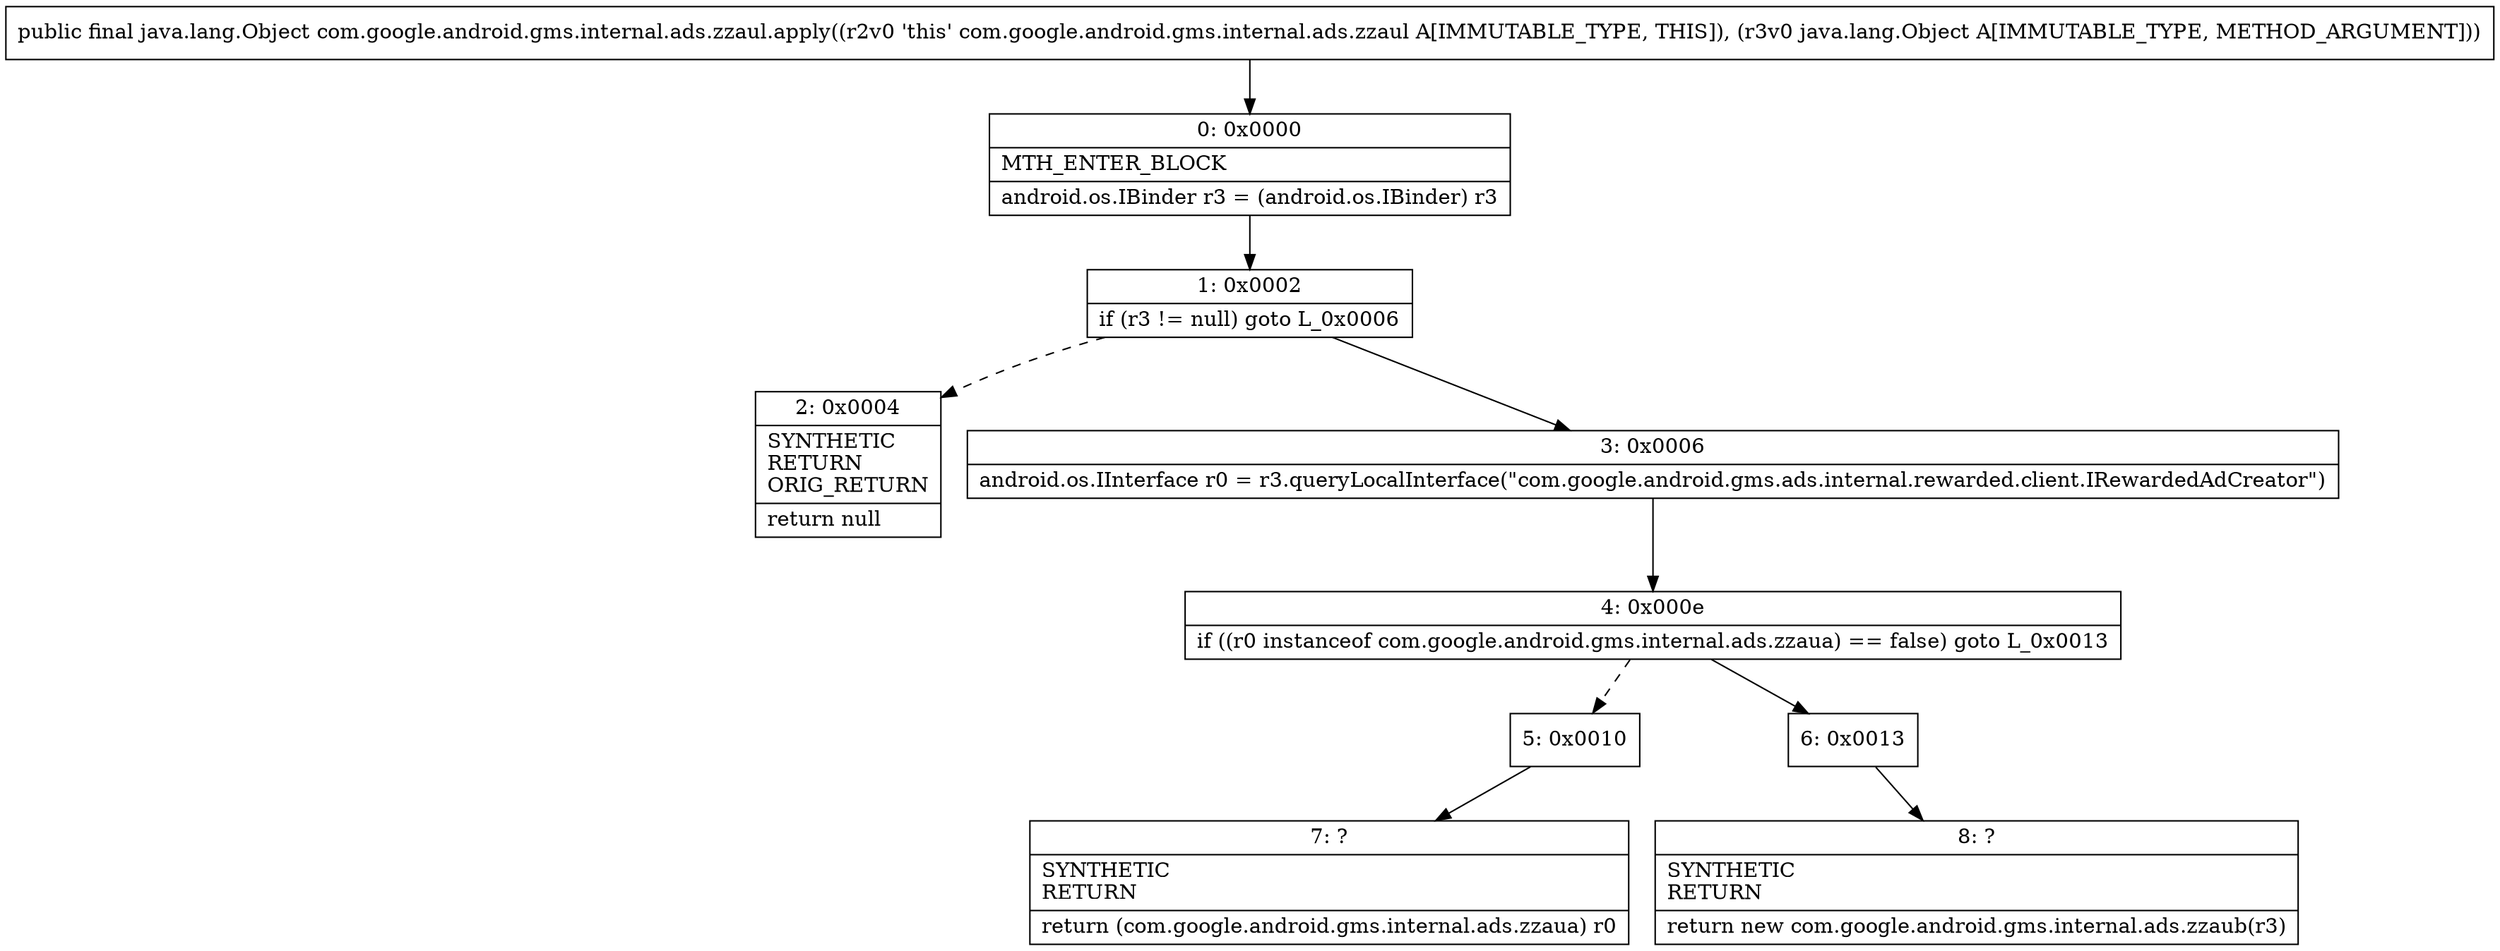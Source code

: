 digraph "CFG forcom.google.android.gms.internal.ads.zzaul.apply(Ljava\/lang\/Object;)Ljava\/lang\/Object;" {
Node_0 [shape=record,label="{0\:\ 0x0000|MTH_ENTER_BLOCK\l|android.os.IBinder r3 = (android.os.IBinder) r3\l}"];
Node_1 [shape=record,label="{1\:\ 0x0002|if (r3 != null) goto L_0x0006\l}"];
Node_2 [shape=record,label="{2\:\ 0x0004|SYNTHETIC\lRETURN\lORIG_RETURN\l|return null\l}"];
Node_3 [shape=record,label="{3\:\ 0x0006|android.os.IInterface r0 = r3.queryLocalInterface(\"com.google.android.gms.ads.internal.rewarded.client.IRewardedAdCreator\")\l}"];
Node_4 [shape=record,label="{4\:\ 0x000e|if ((r0 instanceof com.google.android.gms.internal.ads.zzaua) == false) goto L_0x0013\l}"];
Node_5 [shape=record,label="{5\:\ 0x0010}"];
Node_6 [shape=record,label="{6\:\ 0x0013}"];
Node_7 [shape=record,label="{7\:\ ?|SYNTHETIC\lRETURN\l|return (com.google.android.gms.internal.ads.zzaua) r0\l}"];
Node_8 [shape=record,label="{8\:\ ?|SYNTHETIC\lRETURN\l|return new com.google.android.gms.internal.ads.zzaub(r3)\l}"];
MethodNode[shape=record,label="{public final java.lang.Object com.google.android.gms.internal.ads.zzaul.apply((r2v0 'this' com.google.android.gms.internal.ads.zzaul A[IMMUTABLE_TYPE, THIS]), (r3v0 java.lang.Object A[IMMUTABLE_TYPE, METHOD_ARGUMENT])) }"];
MethodNode -> Node_0;
Node_0 -> Node_1;
Node_1 -> Node_2[style=dashed];
Node_1 -> Node_3;
Node_3 -> Node_4;
Node_4 -> Node_5[style=dashed];
Node_4 -> Node_6;
Node_5 -> Node_7;
Node_6 -> Node_8;
}

